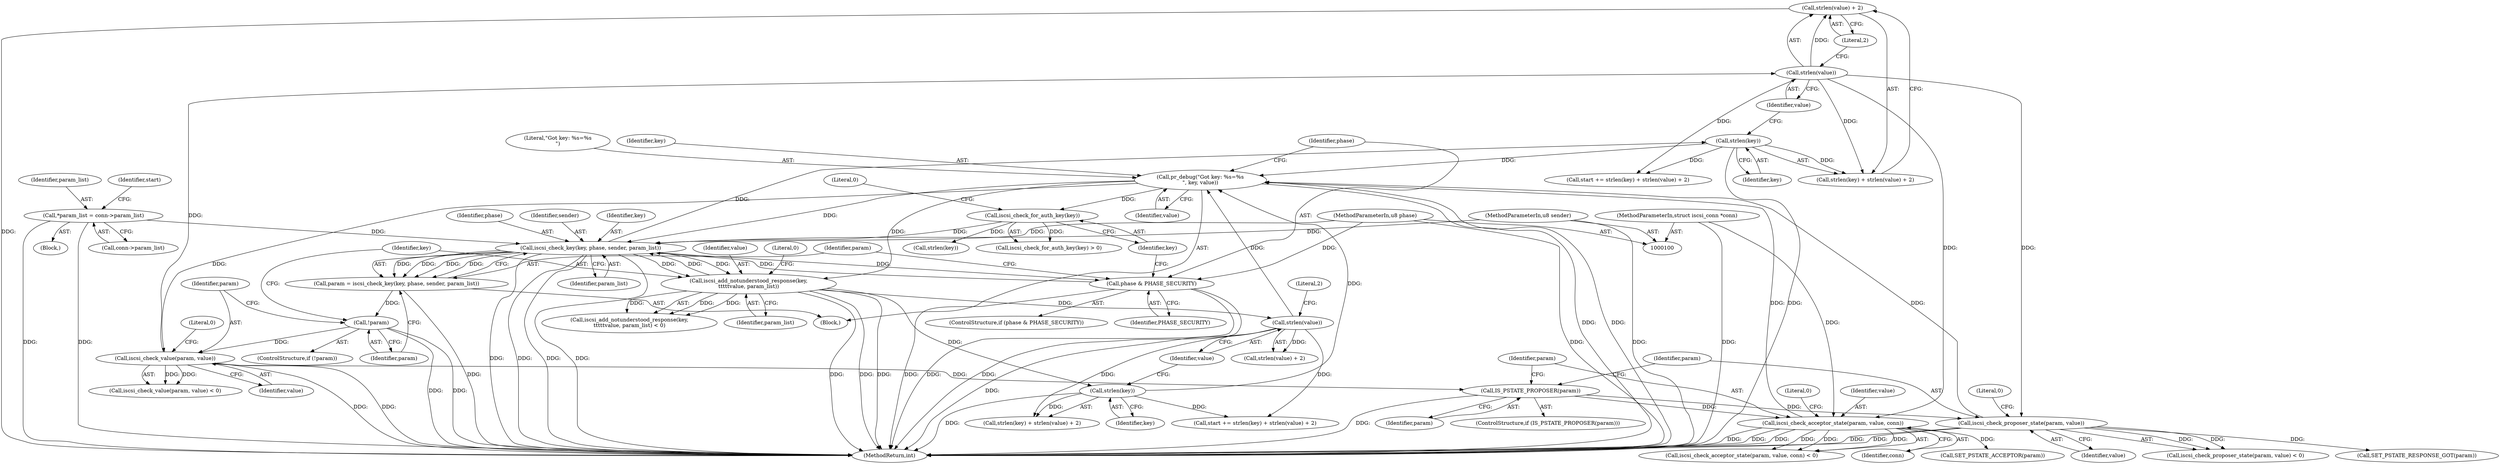 digraph "0_linux_cea4dcfdad926a27a18e188720efe0f2c9403456_0@API" {
"1000259" [label="(Call,strlen(value) + 2)"];
"1000260" [label="(Call,strlen(value))"];
"1000244" [label="(Call,iscsi_check_value(param, value))"];
"1000216" [label="(Call,!param)"];
"1000208" [label="(Call,param = iscsi_check_key(key, phase, sender, param_list))"];
"1000210" [label="(Call,iscsi_check_key(key, phase, sender, param_list))"];
"1000189" [label="(Call,iscsi_check_for_auth_key(key))"];
"1000178" [label="(Call,pr_debug(\"Got key: %s=%s\n\", key, value))"];
"1000235" [label="(Call,strlen(key))"];
"1000221" [label="(Call,iscsi_add_notunderstood_response(key,\n\t\t\t\t\tvalue, param_list))"];
"1000257" [label="(Call,strlen(key))"];
"1000238" [label="(Call,strlen(value))"];
"1000285" [label="(Call,iscsi_check_acceptor_state(param, value, conn))"];
"1000264" [label="(Call,IS_PSTATE_PROPOSER(param))"];
"1000105" [label="(MethodParameterIn,struct iscsi_conn *conn)"];
"1000269" [label="(Call,iscsi_check_proposer_state(param, value))"];
"1000183" [label="(Call,phase & PHASE_SECURITY)"];
"1000101" [label="(MethodParameterIn,u8 phase)"];
"1000102" [label="(MethodParameterIn,u8 sender)"];
"1000108" [label="(Call,*param_list = conn->param_list)"];
"1000285" [label="(Call,iscsi_check_acceptor_state(param, value, conn))"];
"1000108" [label="(Call,*param_list = conn->param_list)"];
"1000116" [label="(Identifier,start)"];
"1000268" [label="(Call,iscsi_check_proposer_state(param, value) < 0)"];
"1000189" [label="(Call,iscsi_check_for_auth_key(key))"];
"1000265" [label="(Identifier,param)"];
"1000184" [label="(Identifier,phase)"];
"1000109" [label="(Identifier,param_list)"];
"1000247" [label="(Literal,0)"];
"1000102" [label="(MethodParameterIn,u8 sender)"];
"1000220" [label="(Call,iscsi_add_notunderstood_response(key,\n\t\t\t\t\tvalue, param_list) < 0)"];
"1000244" [label="(Call,iscsi_check_value(param, value))"];
"1000279" [label="(Call,SET_PSTATE_RESPONSE_GOT(param))"];
"1000106" [label="(Block,)"];
"1000302" [label="(MethodReturn,int)"];
"1000101" [label="(MethodParameterIn,u8 phase)"];
"1000179" [label="(Literal,\"Got key: %s=%s\n\")"];
"1000243" [label="(Call,iscsi_check_value(param, value) < 0)"];
"1000235" [label="(Call,strlen(key))"];
"1000221" [label="(Call,iscsi_add_notunderstood_response(key,\n\t\t\t\t\tvalue, param_list))"];
"1000223" [label="(Identifier,value)"];
"1000232" [label="(Call,start += strlen(key) + strlen(value) + 2)"];
"1000237" [label="(Call,strlen(value) + 2)"];
"1000264" [label="(Call,IS_PSTATE_PROPOSER(param))"];
"1000288" [label="(Identifier,conn)"];
"1000182" [label="(ControlStructure,if (phase & PHASE_SECURITY))"];
"1000286" [label="(Identifier,param)"];
"1000180" [label="(Identifier,key)"];
"1000110" [label="(Call,conn->param_list)"];
"1000225" [label="(Literal,0)"];
"1000270" [label="(Identifier,param)"];
"1000212" [label="(Identifier,phase)"];
"1000256" [label="(Call,strlen(key) + strlen(value) + 2)"];
"1000236" [label="(Identifier,key)"];
"1000213" [label="(Identifier,sender)"];
"1000178" [label="(Call,pr_debug(\"Got key: %s=%s\n\", key, value))"];
"1000258" [label="(Identifier,key)"];
"1000240" [label="(Literal,2)"];
"1000284" [label="(Call,iscsi_check_acceptor_state(param, value, conn) < 0)"];
"1000191" [label="(Literal,0)"];
"1000190" [label="(Identifier,key)"];
"1000254" [label="(Call,start += strlen(key) + strlen(value) + 2)"];
"1000260" [label="(Call,strlen(value))"];
"1000208" [label="(Call,param = iscsi_check_key(key, phase, sender, param_list))"];
"1000262" [label="(Literal,2)"];
"1000257" [label="(Call,strlen(key))"];
"1000211" [label="(Identifier,key)"];
"1000263" [label="(ControlStructure,if (IS_PSTATE_PROPOSER(param)))"];
"1000272" [label="(Literal,0)"];
"1000269" [label="(Call,iscsi_check_proposer_state(param, value))"];
"1000216" [label="(Call,!param)"];
"1000159" [label="(Block,)"];
"1000246" [label="(Identifier,value)"];
"1000287" [label="(Identifier,value)"];
"1000238" [label="(Call,strlen(value))"];
"1000224" [label="(Identifier,param_list)"];
"1000222" [label="(Identifier,key)"];
"1000259" [label="(Call,strlen(value) + 2)"];
"1000217" [label="(Identifier,param)"];
"1000183" [label="(Call,phase & PHASE_SECURITY)"];
"1000198" [label="(Call,strlen(key))"];
"1000210" [label="(Call,iscsi_check_key(key, phase, sender, param_list))"];
"1000239" [label="(Identifier,value)"];
"1000289" [label="(Literal,0)"];
"1000214" [label="(Identifier,param_list)"];
"1000185" [label="(Identifier,PHASE_SECURITY)"];
"1000261" [label="(Identifier,value)"];
"1000181" [label="(Identifier,value)"];
"1000271" [label="(Identifier,value)"];
"1000245" [label="(Identifier,param)"];
"1000234" [label="(Call,strlen(key) + strlen(value) + 2)"];
"1000209" [label="(Identifier,param)"];
"1000296" [label="(Call,SET_PSTATE_ACCEPTOR(param))"];
"1000215" [label="(ControlStructure,if (!param))"];
"1000105" [label="(MethodParameterIn,struct iscsi_conn *conn)"];
"1000188" [label="(Call,iscsi_check_for_auth_key(key) > 0)"];
"1000259" -> "1000256"  [label="AST: "];
"1000259" -> "1000262"  [label="CFG: "];
"1000260" -> "1000259"  [label="AST: "];
"1000262" -> "1000259"  [label="AST: "];
"1000256" -> "1000259"  [label="CFG: "];
"1000259" -> "1000302"  [label="DDG: "];
"1000260" -> "1000259"  [label="DDG: "];
"1000260" -> "1000261"  [label="CFG: "];
"1000261" -> "1000260"  [label="AST: "];
"1000262" -> "1000260"  [label="CFG: "];
"1000260" -> "1000254"  [label="DDG: "];
"1000260" -> "1000256"  [label="DDG: "];
"1000244" -> "1000260"  [label="DDG: "];
"1000260" -> "1000269"  [label="DDG: "];
"1000260" -> "1000285"  [label="DDG: "];
"1000244" -> "1000243"  [label="AST: "];
"1000244" -> "1000246"  [label="CFG: "];
"1000245" -> "1000244"  [label="AST: "];
"1000246" -> "1000244"  [label="AST: "];
"1000247" -> "1000244"  [label="CFG: "];
"1000244" -> "1000302"  [label="DDG: "];
"1000244" -> "1000302"  [label="DDG: "];
"1000244" -> "1000243"  [label="DDG: "];
"1000244" -> "1000243"  [label="DDG: "];
"1000216" -> "1000244"  [label="DDG: "];
"1000178" -> "1000244"  [label="DDG: "];
"1000244" -> "1000264"  [label="DDG: "];
"1000216" -> "1000215"  [label="AST: "];
"1000216" -> "1000217"  [label="CFG: "];
"1000217" -> "1000216"  [label="AST: "];
"1000222" -> "1000216"  [label="CFG: "];
"1000245" -> "1000216"  [label="CFG: "];
"1000216" -> "1000302"  [label="DDG: "];
"1000216" -> "1000302"  [label="DDG: "];
"1000208" -> "1000216"  [label="DDG: "];
"1000208" -> "1000159"  [label="AST: "];
"1000208" -> "1000210"  [label="CFG: "];
"1000209" -> "1000208"  [label="AST: "];
"1000210" -> "1000208"  [label="AST: "];
"1000217" -> "1000208"  [label="CFG: "];
"1000208" -> "1000302"  [label="DDG: "];
"1000210" -> "1000208"  [label="DDG: "];
"1000210" -> "1000208"  [label="DDG: "];
"1000210" -> "1000208"  [label="DDG: "];
"1000210" -> "1000208"  [label="DDG: "];
"1000210" -> "1000214"  [label="CFG: "];
"1000211" -> "1000210"  [label="AST: "];
"1000212" -> "1000210"  [label="AST: "];
"1000213" -> "1000210"  [label="AST: "];
"1000214" -> "1000210"  [label="AST: "];
"1000210" -> "1000302"  [label="DDG: "];
"1000210" -> "1000302"  [label="DDG: "];
"1000210" -> "1000302"  [label="DDG: "];
"1000210" -> "1000302"  [label="DDG: "];
"1000210" -> "1000183"  [label="DDG: "];
"1000189" -> "1000210"  [label="DDG: "];
"1000178" -> "1000210"  [label="DDG: "];
"1000183" -> "1000210"  [label="DDG: "];
"1000101" -> "1000210"  [label="DDG: "];
"1000102" -> "1000210"  [label="DDG: "];
"1000108" -> "1000210"  [label="DDG: "];
"1000221" -> "1000210"  [label="DDG: "];
"1000210" -> "1000221"  [label="DDG: "];
"1000210" -> "1000221"  [label="DDG: "];
"1000210" -> "1000257"  [label="DDG: "];
"1000189" -> "1000188"  [label="AST: "];
"1000189" -> "1000190"  [label="CFG: "];
"1000190" -> "1000189"  [label="AST: "];
"1000191" -> "1000189"  [label="CFG: "];
"1000189" -> "1000188"  [label="DDG: "];
"1000178" -> "1000189"  [label="DDG: "];
"1000189" -> "1000198"  [label="DDG: "];
"1000178" -> "1000159"  [label="AST: "];
"1000178" -> "1000181"  [label="CFG: "];
"1000179" -> "1000178"  [label="AST: "];
"1000180" -> "1000178"  [label="AST: "];
"1000181" -> "1000178"  [label="AST: "];
"1000184" -> "1000178"  [label="CFG: "];
"1000178" -> "1000302"  [label="DDG: "];
"1000178" -> "1000302"  [label="DDG: "];
"1000235" -> "1000178"  [label="DDG: "];
"1000257" -> "1000178"  [label="DDG: "];
"1000238" -> "1000178"  [label="DDG: "];
"1000285" -> "1000178"  [label="DDG: "];
"1000269" -> "1000178"  [label="DDG: "];
"1000178" -> "1000221"  [label="DDG: "];
"1000235" -> "1000234"  [label="AST: "];
"1000235" -> "1000236"  [label="CFG: "];
"1000236" -> "1000235"  [label="AST: "];
"1000239" -> "1000235"  [label="CFG: "];
"1000235" -> "1000302"  [label="DDG: "];
"1000235" -> "1000232"  [label="DDG: "];
"1000235" -> "1000234"  [label="DDG: "];
"1000221" -> "1000235"  [label="DDG: "];
"1000221" -> "1000220"  [label="AST: "];
"1000221" -> "1000224"  [label="CFG: "];
"1000222" -> "1000221"  [label="AST: "];
"1000223" -> "1000221"  [label="AST: "];
"1000224" -> "1000221"  [label="AST: "];
"1000225" -> "1000221"  [label="CFG: "];
"1000221" -> "1000302"  [label="DDG: "];
"1000221" -> "1000302"  [label="DDG: "];
"1000221" -> "1000302"  [label="DDG: "];
"1000221" -> "1000220"  [label="DDG: "];
"1000221" -> "1000220"  [label="DDG: "];
"1000221" -> "1000220"  [label="DDG: "];
"1000221" -> "1000238"  [label="DDG: "];
"1000257" -> "1000256"  [label="AST: "];
"1000257" -> "1000258"  [label="CFG: "];
"1000258" -> "1000257"  [label="AST: "];
"1000261" -> "1000257"  [label="CFG: "];
"1000257" -> "1000302"  [label="DDG: "];
"1000257" -> "1000254"  [label="DDG: "];
"1000257" -> "1000256"  [label="DDG: "];
"1000238" -> "1000237"  [label="AST: "];
"1000238" -> "1000239"  [label="CFG: "];
"1000239" -> "1000238"  [label="AST: "];
"1000240" -> "1000238"  [label="CFG: "];
"1000238" -> "1000302"  [label="DDG: "];
"1000238" -> "1000232"  [label="DDG: "];
"1000238" -> "1000234"  [label="DDG: "];
"1000238" -> "1000237"  [label="DDG: "];
"1000285" -> "1000284"  [label="AST: "];
"1000285" -> "1000288"  [label="CFG: "];
"1000286" -> "1000285"  [label="AST: "];
"1000287" -> "1000285"  [label="AST: "];
"1000288" -> "1000285"  [label="AST: "];
"1000289" -> "1000285"  [label="CFG: "];
"1000285" -> "1000302"  [label="DDG: "];
"1000285" -> "1000302"  [label="DDG: "];
"1000285" -> "1000302"  [label="DDG: "];
"1000285" -> "1000284"  [label="DDG: "];
"1000285" -> "1000284"  [label="DDG: "];
"1000285" -> "1000284"  [label="DDG: "];
"1000264" -> "1000285"  [label="DDG: "];
"1000105" -> "1000285"  [label="DDG: "];
"1000285" -> "1000296"  [label="DDG: "];
"1000264" -> "1000263"  [label="AST: "];
"1000264" -> "1000265"  [label="CFG: "];
"1000265" -> "1000264"  [label="AST: "];
"1000270" -> "1000264"  [label="CFG: "];
"1000286" -> "1000264"  [label="CFG: "];
"1000264" -> "1000302"  [label="DDG: "];
"1000264" -> "1000269"  [label="DDG: "];
"1000105" -> "1000100"  [label="AST: "];
"1000105" -> "1000302"  [label="DDG: "];
"1000269" -> "1000268"  [label="AST: "];
"1000269" -> "1000271"  [label="CFG: "];
"1000270" -> "1000269"  [label="AST: "];
"1000271" -> "1000269"  [label="AST: "];
"1000272" -> "1000269"  [label="CFG: "];
"1000269" -> "1000302"  [label="DDG: "];
"1000269" -> "1000302"  [label="DDG: "];
"1000269" -> "1000268"  [label="DDG: "];
"1000269" -> "1000268"  [label="DDG: "];
"1000269" -> "1000279"  [label="DDG: "];
"1000183" -> "1000182"  [label="AST: "];
"1000183" -> "1000185"  [label="CFG: "];
"1000184" -> "1000183"  [label="AST: "];
"1000185" -> "1000183"  [label="AST: "];
"1000190" -> "1000183"  [label="CFG: "];
"1000209" -> "1000183"  [label="CFG: "];
"1000183" -> "1000302"  [label="DDG: "];
"1000183" -> "1000302"  [label="DDG: "];
"1000183" -> "1000302"  [label="DDG: "];
"1000101" -> "1000183"  [label="DDG: "];
"1000101" -> "1000100"  [label="AST: "];
"1000101" -> "1000302"  [label="DDG: "];
"1000102" -> "1000100"  [label="AST: "];
"1000102" -> "1000302"  [label="DDG: "];
"1000108" -> "1000106"  [label="AST: "];
"1000108" -> "1000110"  [label="CFG: "];
"1000109" -> "1000108"  [label="AST: "];
"1000110" -> "1000108"  [label="AST: "];
"1000116" -> "1000108"  [label="CFG: "];
"1000108" -> "1000302"  [label="DDG: "];
"1000108" -> "1000302"  [label="DDG: "];
}
